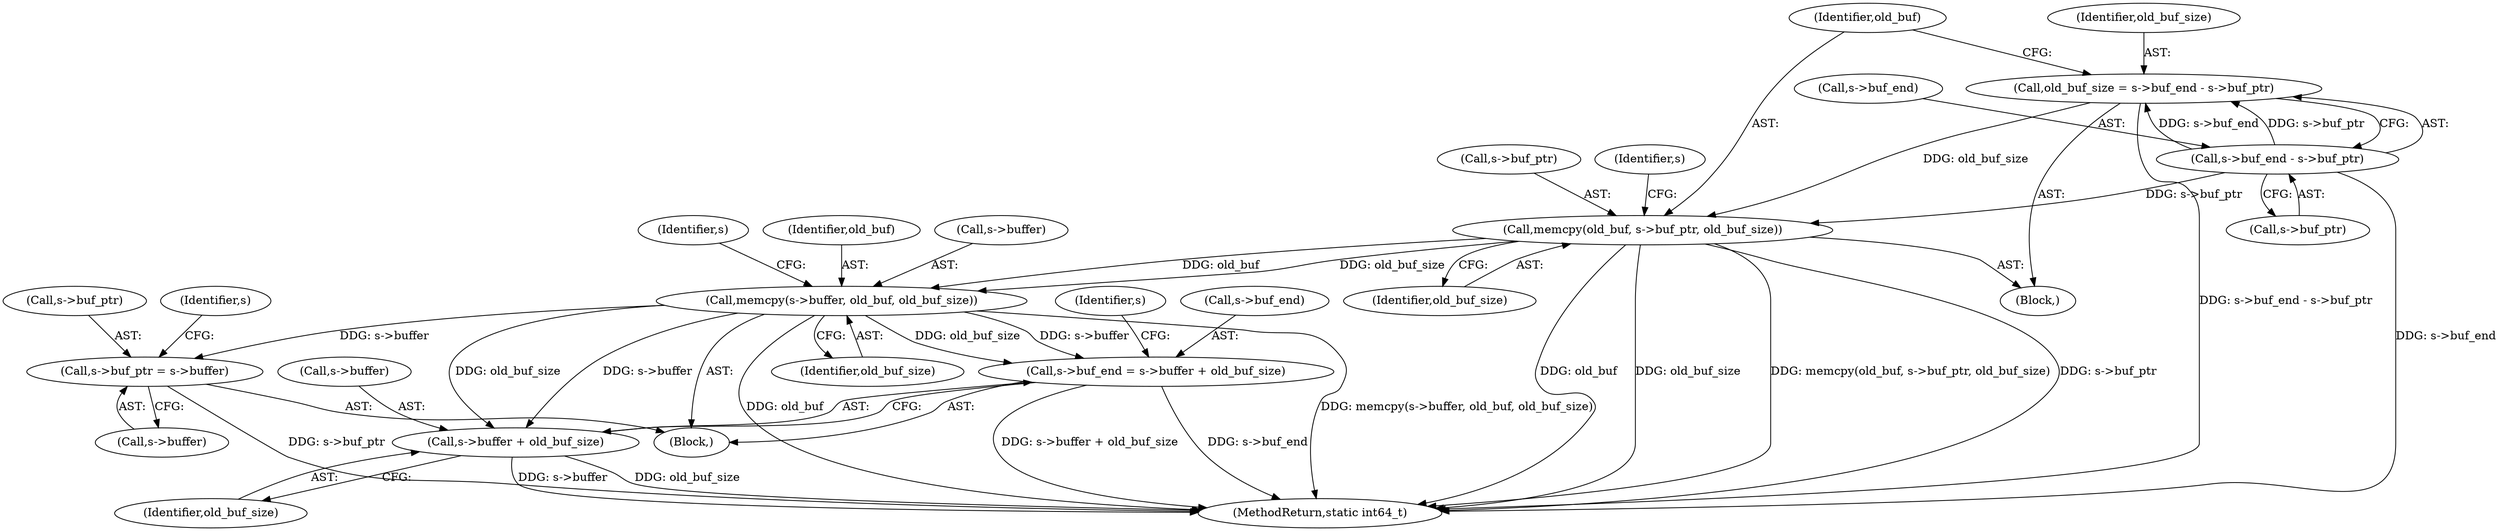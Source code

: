 digraph "0_FFmpeg_2a05c8f813de6f2278827734bf8102291e7484aa_5@integer" {
"1000232" [label="(Call,old_buf_size = s->buf_end - s->buf_ptr)"];
"1000234" [label="(Call,s->buf_end - s->buf_ptr)"];
"1000241" [label="(Call,memcpy(old_buf, s->buf_ptr, old_buf_size))"];
"1000265" [label="(Call,memcpy(s->buffer, old_buf, old_buf_size))"];
"1000271" [label="(Call,s->buf_ptr = s->buffer)"];
"1000278" [label="(Call,s->buf_end = s->buffer + old_buf_size)"];
"1000282" [label="(Call,s->buffer + old_buf_size)"];
"1000283" [label="(Call,s->buffer)"];
"1000241" [label="(Call,memcpy(old_buf, s->buf_ptr, old_buf_size))"];
"1000289" [label="(Identifier,s)"];
"1000275" [label="(Call,s->buffer)"];
"1000280" [label="(Identifier,s)"];
"1000265" [label="(Call,memcpy(s->buffer, old_buf, old_buf_size))"];
"1000279" [label="(Call,s->buf_end)"];
"1000286" [label="(Identifier,old_buf_size)"];
"1000261" [label="(Block,)"];
"1000269" [label="(Identifier,old_buf)"];
"1000266" [label="(Call,s->buffer)"];
"1000272" [label="(Call,s->buf_ptr)"];
"1000234" [label="(Call,s->buf_end - s->buf_ptr)"];
"1000249" [label="(Identifier,s)"];
"1000233" [label="(Identifier,old_buf_size)"];
"1000107" [label="(Block,)"];
"1000273" [label="(Identifier,s)"];
"1000235" [label="(Call,s->buf_end)"];
"1000306" [label="(MethodReturn,static int64_t)"];
"1000242" [label="(Identifier,old_buf)"];
"1000282" [label="(Call,s->buffer + old_buf_size)"];
"1000271" [label="(Call,s->buf_ptr = s->buffer)"];
"1000238" [label="(Call,s->buf_ptr)"];
"1000243" [label="(Call,s->buf_ptr)"];
"1000232" [label="(Call,old_buf_size = s->buf_end - s->buf_ptr)"];
"1000278" [label="(Call,s->buf_end = s->buffer + old_buf_size)"];
"1000246" [label="(Identifier,old_buf_size)"];
"1000270" [label="(Identifier,old_buf_size)"];
"1000232" -> "1000107"  [label="AST: "];
"1000232" -> "1000234"  [label="CFG: "];
"1000233" -> "1000232"  [label="AST: "];
"1000234" -> "1000232"  [label="AST: "];
"1000242" -> "1000232"  [label="CFG: "];
"1000232" -> "1000306"  [label="DDG: s->buf_end - s->buf_ptr"];
"1000234" -> "1000232"  [label="DDG: s->buf_end"];
"1000234" -> "1000232"  [label="DDG: s->buf_ptr"];
"1000232" -> "1000241"  [label="DDG: old_buf_size"];
"1000234" -> "1000238"  [label="CFG: "];
"1000235" -> "1000234"  [label="AST: "];
"1000238" -> "1000234"  [label="AST: "];
"1000234" -> "1000306"  [label="DDG: s->buf_end"];
"1000234" -> "1000241"  [label="DDG: s->buf_ptr"];
"1000241" -> "1000107"  [label="AST: "];
"1000241" -> "1000246"  [label="CFG: "];
"1000242" -> "1000241"  [label="AST: "];
"1000243" -> "1000241"  [label="AST: "];
"1000246" -> "1000241"  [label="AST: "];
"1000249" -> "1000241"  [label="CFG: "];
"1000241" -> "1000306"  [label="DDG: old_buf"];
"1000241" -> "1000306"  [label="DDG: old_buf_size"];
"1000241" -> "1000306"  [label="DDG: memcpy(old_buf, s->buf_ptr, old_buf_size)"];
"1000241" -> "1000306"  [label="DDG: s->buf_ptr"];
"1000241" -> "1000265"  [label="DDG: old_buf"];
"1000241" -> "1000265"  [label="DDG: old_buf_size"];
"1000265" -> "1000261"  [label="AST: "];
"1000265" -> "1000270"  [label="CFG: "];
"1000266" -> "1000265"  [label="AST: "];
"1000269" -> "1000265"  [label="AST: "];
"1000270" -> "1000265"  [label="AST: "];
"1000273" -> "1000265"  [label="CFG: "];
"1000265" -> "1000306"  [label="DDG: old_buf"];
"1000265" -> "1000306"  [label="DDG: memcpy(s->buffer, old_buf, old_buf_size)"];
"1000265" -> "1000271"  [label="DDG: s->buffer"];
"1000265" -> "1000278"  [label="DDG: s->buffer"];
"1000265" -> "1000278"  [label="DDG: old_buf_size"];
"1000265" -> "1000282"  [label="DDG: s->buffer"];
"1000265" -> "1000282"  [label="DDG: old_buf_size"];
"1000271" -> "1000261"  [label="AST: "];
"1000271" -> "1000275"  [label="CFG: "];
"1000272" -> "1000271"  [label="AST: "];
"1000275" -> "1000271"  [label="AST: "];
"1000280" -> "1000271"  [label="CFG: "];
"1000271" -> "1000306"  [label="DDG: s->buf_ptr"];
"1000278" -> "1000261"  [label="AST: "];
"1000278" -> "1000282"  [label="CFG: "];
"1000279" -> "1000278"  [label="AST: "];
"1000282" -> "1000278"  [label="AST: "];
"1000289" -> "1000278"  [label="CFG: "];
"1000278" -> "1000306"  [label="DDG: s->buffer + old_buf_size"];
"1000278" -> "1000306"  [label="DDG: s->buf_end"];
"1000282" -> "1000286"  [label="CFG: "];
"1000283" -> "1000282"  [label="AST: "];
"1000286" -> "1000282"  [label="AST: "];
"1000282" -> "1000306"  [label="DDG: old_buf_size"];
"1000282" -> "1000306"  [label="DDG: s->buffer"];
}

